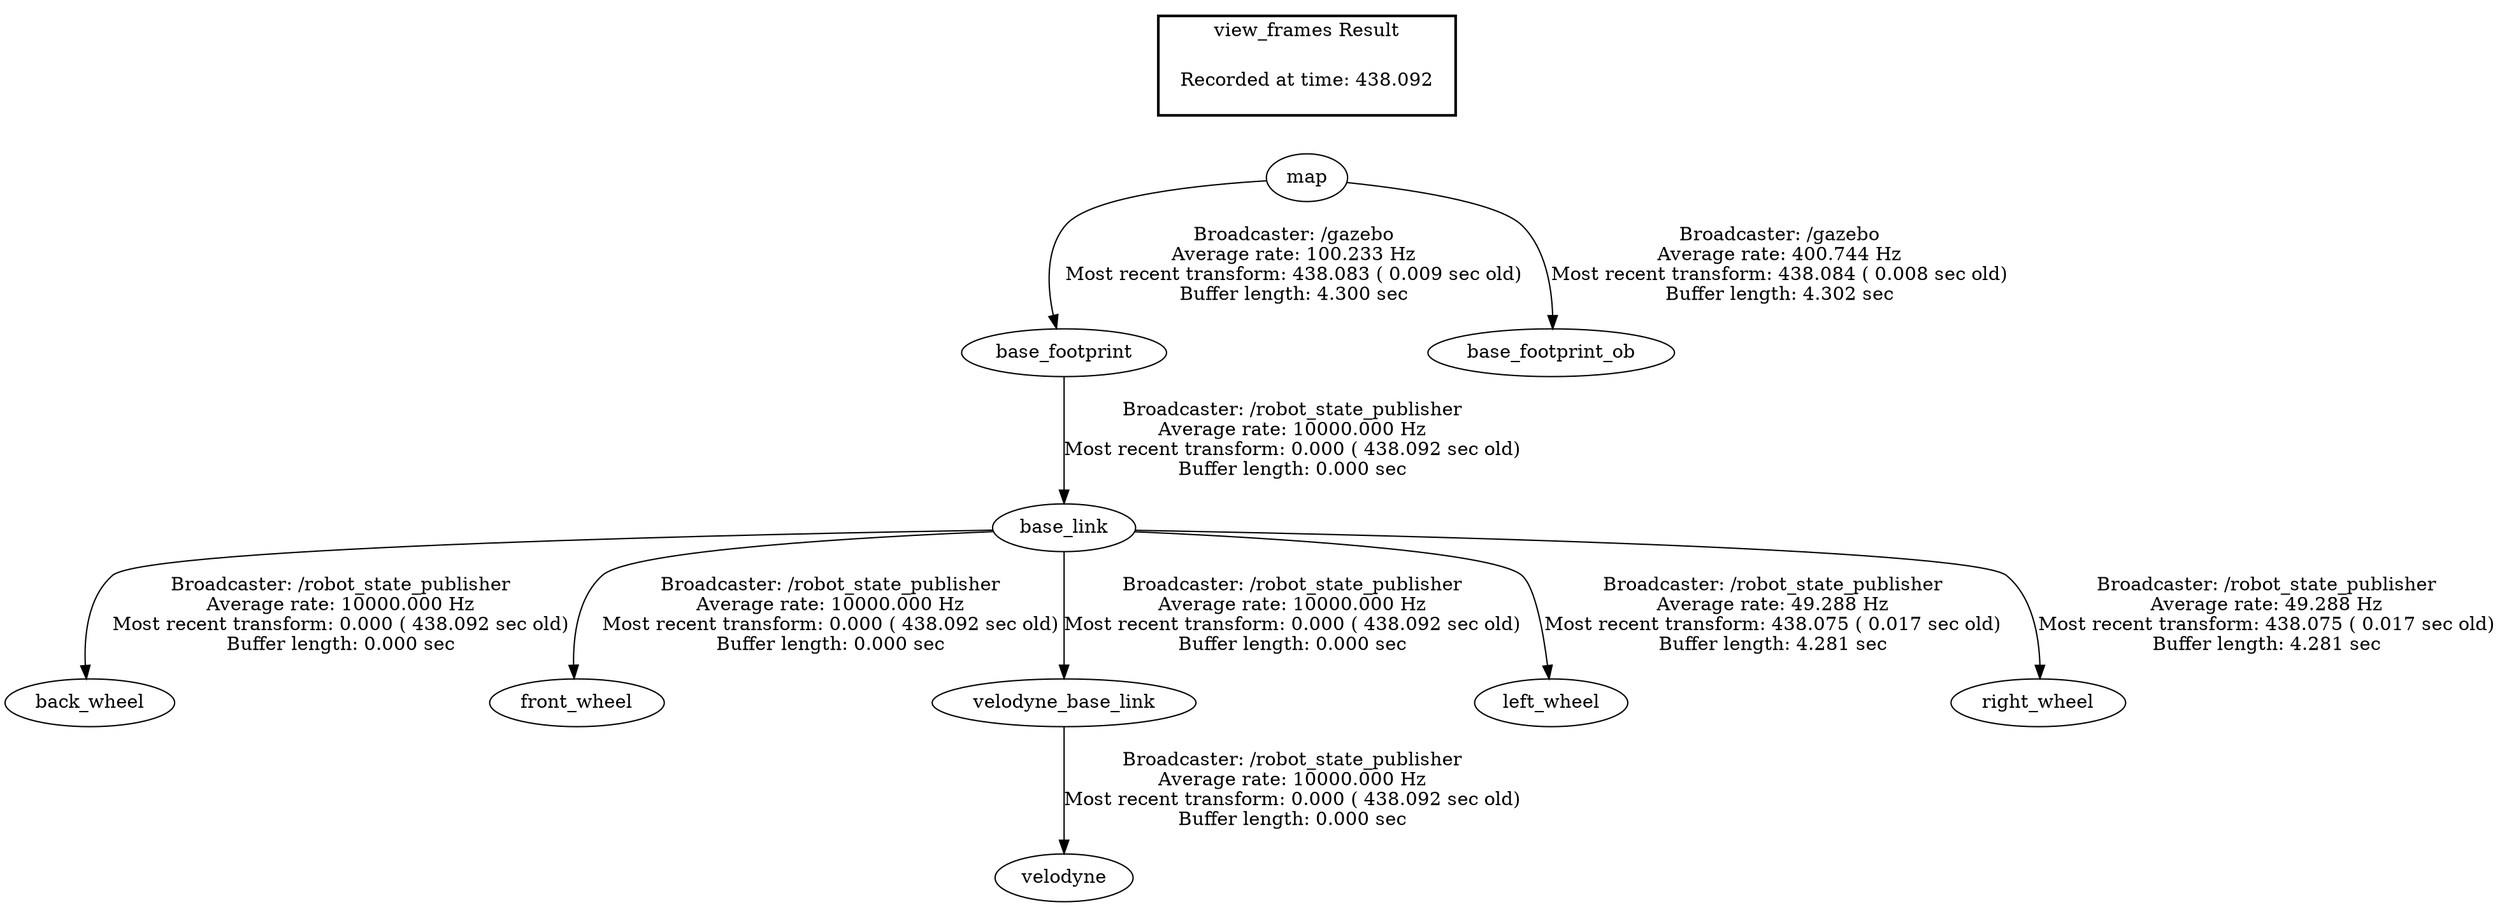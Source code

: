 digraph G {
"base_link" -> "back_wheel"[label="Broadcaster: /robot_state_publisher\nAverage rate: 10000.000 Hz\nMost recent transform: 0.000 ( 438.092 sec old)\nBuffer length: 0.000 sec\n"];
"base_footprint" -> "base_link"[label="Broadcaster: /robot_state_publisher\nAverage rate: 10000.000 Hz\nMost recent transform: 0.000 ( 438.092 sec old)\nBuffer length: 0.000 sec\n"];
"map" -> "base_footprint"[label="Broadcaster: /gazebo\nAverage rate: 100.233 Hz\nMost recent transform: 438.083 ( 0.009 sec old)\nBuffer length: 4.300 sec\n"];
"base_link" -> "front_wheel"[label="Broadcaster: /robot_state_publisher\nAverage rate: 10000.000 Hz\nMost recent transform: 0.000 ( 438.092 sec old)\nBuffer length: 0.000 sec\n"];
"base_link" -> "velodyne_base_link"[label="Broadcaster: /robot_state_publisher\nAverage rate: 10000.000 Hz\nMost recent transform: 0.000 ( 438.092 sec old)\nBuffer length: 0.000 sec\n"];
"velodyne_base_link" -> "velodyne"[label="Broadcaster: /robot_state_publisher\nAverage rate: 10000.000 Hz\nMost recent transform: 0.000 ( 438.092 sec old)\nBuffer length: 0.000 sec\n"];
"map" -> "base_footprint_ob"[label="Broadcaster: /gazebo\nAverage rate: 400.744 Hz\nMost recent transform: 438.084 ( 0.008 sec old)\nBuffer length: 4.302 sec\n"];
"base_link" -> "left_wheel"[label="Broadcaster: /robot_state_publisher\nAverage rate: 49.288 Hz\nMost recent transform: 438.075 ( 0.017 sec old)\nBuffer length: 4.281 sec\n"];
"base_link" -> "right_wheel"[label="Broadcaster: /robot_state_publisher\nAverage rate: 49.288 Hz\nMost recent transform: 438.075 ( 0.017 sec old)\nBuffer length: 4.281 sec\n"];
edge [style=invis];
 subgraph cluster_legend { style=bold; color=black; label ="view_frames Result";
"Recorded at time: 438.092"[ shape=plaintext ] ;
 }->"map";
}